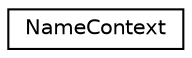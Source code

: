 digraph "Graphical Class Hierarchy"
{
 // LATEX_PDF_SIZE
  edge [fontname="Helvetica",fontsize="10",labelfontname="Helvetica",labelfontsize="10"];
  node [fontname="Helvetica",fontsize="10",shape=record];
  rankdir="LR";
  Node0 [label="NameContext",height=0.2,width=0.4,color="black", fillcolor="white", style="filled",URL="$db/d1b/sqlite3_8c.html#d7/d31/structNameContext",tooltip=" "];
}
